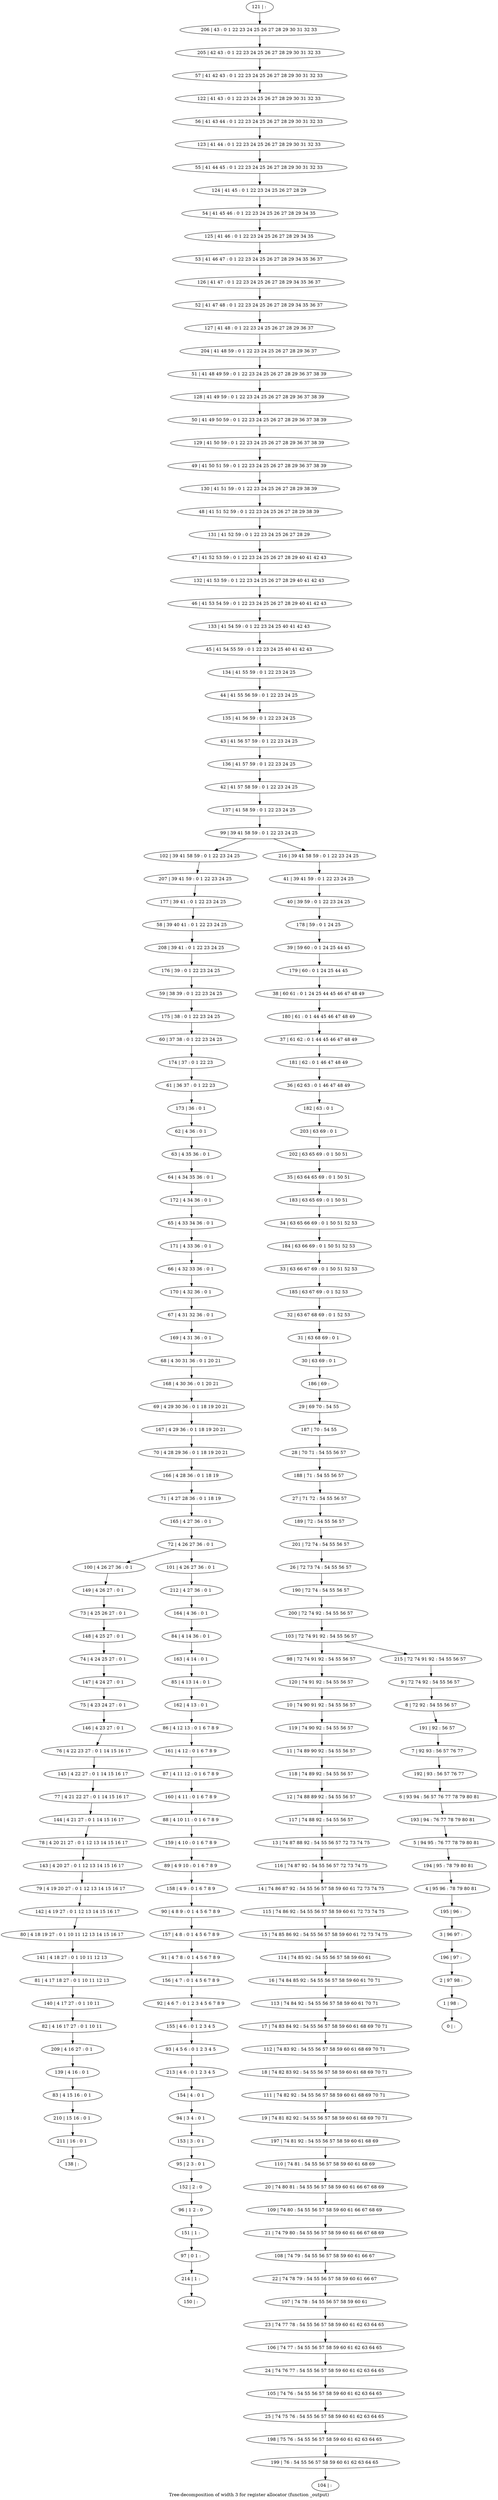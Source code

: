 digraph G {
graph [label="Tree-decomposition of width 3 for register allocator (function _output)"]
0[label="0 | : "];
1[label="1 | 98 : "];
2[label="2 | 97 98 : "];
3[label="3 | 96 97 : "];
4[label="4 | 95 96 : 78 79 80 81 "];
5[label="5 | 94 95 : 76 77 78 79 80 81 "];
6[label="6 | 93 94 : 56 57 76 77 78 79 80 81 "];
7[label="7 | 92 93 : 56 57 76 77 "];
8[label="8 | 72 92 : 54 55 56 57 "];
9[label="9 | 72 74 92 : 54 55 56 57 "];
10[label="10 | 74 90 91 92 : 54 55 56 57 "];
11[label="11 | 74 89 90 92 : 54 55 56 57 "];
12[label="12 | 74 88 89 92 : 54 55 56 57 "];
13[label="13 | 74 87 88 92 : 54 55 56 57 72 73 74 75 "];
14[label="14 | 74 86 87 92 : 54 55 56 57 58 59 60 61 72 73 74 75 "];
15[label="15 | 74 85 86 92 : 54 55 56 57 58 59 60 61 72 73 74 75 "];
16[label="16 | 74 84 85 92 : 54 55 56 57 58 59 60 61 70 71 "];
17[label="17 | 74 83 84 92 : 54 55 56 57 58 59 60 61 68 69 70 71 "];
18[label="18 | 74 82 83 92 : 54 55 56 57 58 59 60 61 68 69 70 71 "];
19[label="19 | 74 81 82 92 : 54 55 56 57 58 59 60 61 68 69 70 71 "];
20[label="20 | 74 80 81 : 54 55 56 57 58 59 60 61 66 67 68 69 "];
21[label="21 | 74 79 80 : 54 55 56 57 58 59 60 61 66 67 68 69 "];
22[label="22 | 74 78 79 : 54 55 56 57 58 59 60 61 66 67 "];
23[label="23 | 74 77 78 : 54 55 56 57 58 59 60 61 62 63 64 65 "];
24[label="24 | 74 76 77 : 54 55 56 57 58 59 60 61 62 63 64 65 "];
25[label="25 | 74 75 76 : 54 55 56 57 58 59 60 61 62 63 64 65 "];
26[label="26 | 72 73 74 : 54 55 56 57 "];
27[label="27 | 71 72 : 54 55 56 57 "];
28[label="28 | 70 71 : 54 55 56 57 "];
29[label="29 | 69 70 : 54 55 "];
30[label="30 | 63 69 : 0 1 "];
31[label="31 | 63 68 69 : 0 1 "];
32[label="32 | 63 67 68 69 : 0 1 52 53 "];
33[label="33 | 63 66 67 69 : 0 1 50 51 52 53 "];
34[label="34 | 63 65 66 69 : 0 1 50 51 52 53 "];
35[label="35 | 63 64 65 69 : 0 1 50 51 "];
36[label="36 | 62 63 : 0 1 46 47 48 49 "];
37[label="37 | 61 62 : 0 1 44 45 46 47 48 49 "];
38[label="38 | 60 61 : 0 1 24 25 44 45 46 47 48 49 "];
39[label="39 | 59 60 : 0 1 24 25 44 45 "];
40[label="40 | 39 59 : 0 1 22 23 24 25 "];
41[label="41 | 39 41 59 : 0 1 22 23 24 25 "];
42[label="42 | 41 57 58 59 : 0 1 22 23 24 25 "];
43[label="43 | 41 56 57 59 : 0 1 22 23 24 25 "];
44[label="44 | 41 55 56 59 : 0 1 22 23 24 25 "];
45[label="45 | 41 54 55 59 : 0 1 22 23 24 25 40 41 42 43 "];
46[label="46 | 41 53 54 59 : 0 1 22 23 24 25 26 27 28 29 40 41 42 43 "];
47[label="47 | 41 52 53 59 : 0 1 22 23 24 25 26 27 28 29 40 41 42 43 "];
48[label="48 | 41 51 52 59 : 0 1 22 23 24 25 26 27 28 29 38 39 "];
49[label="49 | 41 50 51 59 : 0 1 22 23 24 25 26 27 28 29 36 37 38 39 "];
50[label="50 | 41 49 50 59 : 0 1 22 23 24 25 26 27 28 29 36 37 38 39 "];
51[label="51 | 41 48 49 59 : 0 1 22 23 24 25 26 27 28 29 36 37 38 39 "];
52[label="52 | 41 47 48 : 0 1 22 23 24 25 26 27 28 29 34 35 36 37 "];
53[label="53 | 41 46 47 : 0 1 22 23 24 25 26 27 28 29 34 35 36 37 "];
54[label="54 | 41 45 46 : 0 1 22 23 24 25 26 27 28 29 34 35 "];
55[label="55 | 41 44 45 : 0 1 22 23 24 25 26 27 28 29 30 31 32 33 "];
56[label="56 | 41 43 44 : 0 1 22 23 24 25 26 27 28 29 30 31 32 33 "];
57[label="57 | 41 42 43 : 0 1 22 23 24 25 26 27 28 29 30 31 32 33 "];
58[label="58 | 39 40 41 : 0 1 22 23 24 25 "];
59[label="59 | 38 39 : 0 1 22 23 24 25 "];
60[label="60 | 37 38 : 0 1 22 23 24 25 "];
61[label="61 | 36 37 : 0 1 22 23 "];
62[label="62 | 4 36 : 0 1 "];
63[label="63 | 4 35 36 : 0 1 "];
64[label="64 | 4 34 35 36 : 0 1 "];
65[label="65 | 4 33 34 36 : 0 1 "];
66[label="66 | 4 32 33 36 : 0 1 "];
67[label="67 | 4 31 32 36 : 0 1 "];
68[label="68 | 4 30 31 36 : 0 1 20 21 "];
69[label="69 | 4 29 30 36 : 0 1 18 19 20 21 "];
70[label="70 | 4 28 29 36 : 0 1 18 19 20 21 "];
71[label="71 | 4 27 28 36 : 0 1 18 19 "];
72[label="72 | 4 26 27 36 : 0 1 "];
73[label="73 | 4 25 26 27 : 0 1 "];
74[label="74 | 4 24 25 27 : 0 1 "];
75[label="75 | 4 23 24 27 : 0 1 "];
76[label="76 | 4 22 23 27 : 0 1 14 15 16 17 "];
77[label="77 | 4 21 22 27 : 0 1 14 15 16 17 "];
78[label="78 | 4 20 21 27 : 0 1 12 13 14 15 16 17 "];
79[label="79 | 4 19 20 27 : 0 1 12 13 14 15 16 17 "];
80[label="80 | 4 18 19 27 : 0 1 10 11 12 13 14 15 16 17 "];
81[label="81 | 4 17 18 27 : 0 1 10 11 12 13 "];
82[label="82 | 4 16 17 27 : 0 1 10 11 "];
83[label="83 | 4 15 16 : 0 1 "];
84[label="84 | 4 14 36 : 0 1 "];
85[label="85 | 4 13 14 : 0 1 "];
86[label="86 | 4 12 13 : 0 1 6 7 8 9 "];
87[label="87 | 4 11 12 : 0 1 6 7 8 9 "];
88[label="88 | 4 10 11 : 0 1 6 7 8 9 "];
89[label="89 | 4 9 10 : 0 1 6 7 8 9 "];
90[label="90 | 4 8 9 : 0 1 4 5 6 7 8 9 "];
91[label="91 | 4 7 8 : 0 1 4 5 6 7 8 9 "];
92[label="92 | 4 6 7 : 0 1 2 3 4 5 6 7 8 9 "];
93[label="93 | 4 5 6 : 0 1 2 3 4 5 "];
94[label="94 | 3 4 : 0 1 "];
95[label="95 | 2 3 : 0 1 "];
96[label="96 | 1 2 : 0 "];
97[label="97 | 0 1 : "];
98[label="98 | 72 74 91 92 : 54 55 56 57 "];
99[label="99 | 39 41 58 59 : 0 1 22 23 24 25 "];
100[label="100 | 4 26 27 36 : 0 1 "];
101[label="101 | 4 26 27 36 : 0 1 "];
102[label="102 | 39 41 58 59 : 0 1 22 23 24 25 "];
103[label="103 | 72 74 91 92 : 54 55 56 57 "];
104[label="104 | : "];
105[label="105 | 74 76 : 54 55 56 57 58 59 60 61 62 63 64 65 "];
106[label="106 | 74 77 : 54 55 56 57 58 59 60 61 62 63 64 65 "];
107[label="107 | 74 78 : 54 55 56 57 58 59 60 61 "];
108[label="108 | 74 79 : 54 55 56 57 58 59 60 61 66 67 "];
109[label="109 | 74 80 : 54 55 56 57 58 59 60 61 66 67 68 69 "];
110[label="110 | 74 81 : 54 55 56 57 58 59 60 61 68 69 "];
111[label="111 | 74 82 92 : 54 55 56 57 58 59 60 61 68 69 70 71 "];
112[label="112 | 74 83 92 : 54 55 56 57 58 59 60 61 68 69 70 71 "];
113[label="113 | 74 84 92 : 54 55 56 57 58 59 60 61 70 71 "];
114[label="114 | 74 85 92 : 54 55 56 57 58 59 60 61 "];
115[label="115 | 74 86 92 : 54 55 56 57 58 59 60 61 72 73 74 75 "];
116[label="116 | 74 87 92 : 54 55 56 57 72 73 74 75 "];
117[label="117 | 74 88 92 : 54 55 56 57 "];
118[label="118 | 74 89 92 : 54 55 56 57 "];
119[label="119 | 74 90 92 : 54 55 56 57 "];
120[label="120 | 74 91 92 : 54 55 56 57 "];
121[label="121 | : "];
122[label="122 | 41 43 : 0 1 22 23 24 25 26 27 28 29 30 31 32 33 "];
123[label="123 | 41 44 : 0 1 22 23 24 25 26 27 28 29 30 31 32 33 "];
124[label="124 | 41 45 : 0 1 22 23 24 25 26 27 28 29 "];
125[label="125 | 41 46 : 0 1 22 23 24 25 26 27 28 29 34 35 "];
126[label="126 | 41 47 : 0 1 22 23 24 25 26 27 28 29 34 35 36 37 "];
127[label="127 | 41 48 : 0 1 22 23 24 25 26 27 28 29 36 37 "];
128[label="128 | 41 49 59 : 0 1 22 23 24 25 26 27 28 29 36 37 38 39 "];
129[label="129 | 41 50 59 : 0 1 22 23 24 25 26 27 28 29 36 37 38 39 "];
130[label="130 | 41 51 59 : 0 1 22 23 24 25 26 27 28 29 38 39 "];
131[label="131 | 41 52 59 : 0 1 22 23 24 25 26 27 28 29 "];
132[label="132 | 41 53 59 : 0 1 22 23 24 25 26 27 28 29 40 41 42 43 "];
133[label="133 | 41 54 59 : 0 1 22 23 24 25 40 41 42 43 "];
134[label="134 | 41 55 59 : 0 1 22 23 24 25 "];
135[label="135 | 41 56 59 : 0 1 22 23 24 25 "];
136[label="136 | 41 57 59 : 0 1 22 23 24 25 "];
137[label="137 | 41 58 59 : 0 1 22 23 24 25 "];
138[label="138 | : "];
139[label="139 | 4 16 : 0 1 "];
140[label="140 | 4 17 27 : 0 1 10 11 "];
141[label="141 | 4 18 27 : 0 1 10 11 12 13 "];
142[label="142 | 4 19 27 : 0 1 12 13 14 15 16 17 "];
143[label="143 | 4 20 27 : 0 1 12 13 14 15 16 17 "];
144[label="144 | 4 21 27 : 0 1 14 15 16 17 "];
145[label="145 | 4 22 27 : 0 1 14 15 16 17 "];
146[label="146 | 4 23 27 : 0 1 "];
147[label="147 | 4 24 27 : 0 1 "];
148[label="148 | 4 25 27 : 0 1 "];
149[label="149 | 4 26 27 : 0 1 "];
150[label="150 | : "];
151[label="151 | 1 : "];
152[label="152 | 2 : 0 "];
153[label="153 | 3 : 0 1 "];
154[label="154 | 4 : 0 1 "];
155[label="155 | 4 6 : 0 1 2 3 4 5 "];
156[label="156 | 4 7 : 0 1 4 5 6 7 8 9 "];
157[label="157 | 4 8 : 0 1 4 5 6 7 8 9 "];
158[label="158 | 4 9 : 0 1 6 7 8 9 "];
159[label="159 | 4 10 : 0 1 6 7 8 9 "];
160[label="160 | 4 11 : 0 1 6 7 8 9 "];
161[label="161 | 4 12 : 0 1 6 7 8 9 "];
162[label="162 | 4 13 : 0 1 "];
163[label="163 | 4 14 : 0 1 "];
164[label="164 | 4 36 : 0 1 "];
165[label="165 | 4 27 36 : 0 1 "];
166[label="166 | 4 28 36 : 0 1 18 19 "];
167[label="167 | 4 29 36 : 0 1 18 19 20 21 "];
168[label="168 | 4 30 36 : 0 1 20 21 "];
169[label="169 | 4 31 36 : 0 1 "];
170[label="170 | 4 32 36 : 0 1 "];
171[label="171 | 4 33 36 : 0 1 "];
172[label="172 | 4 34 36 : 0 1 "];
173[label="173 | 36 : 0 1 "];
174[label="174 | 37 : 0 1 22 23 "];
175[label="175 | 38 : 0 1 22 23 24 25 "];
176[label="176 | 39 : 0 1 22 23 24 25 "];
177[label="177 | 39 41 : 0 1 22 23 24 25 "];
178[label="178 | 59 : 0 1 24 25 "];
179[label="179 | 60 : 0 1 24 25 44 45 "];
180[label="180 | 61 : 0 1 44 45 46 47 48 49 "];
181[label="181 | 62 : 0 1 46 47 48 49 "];
182[label="182 | 63 : 0 1 "];
183[label="183 | 63 65 69 : 0 1 50 51 "];
184[label="184 | 63 66 69 : 0 1 50 51 52 53 "];
185[label="185 | 63 67 69 : 0 1 52 53 "];
186[label="186 | 69 : "];
187[label="187 | 70 : 54 55 "];
188[label="188 | 71 : 54 55 56 57 "];
189[label="189 | 72 : 54 55 56 57 "];
190[label="190 | 72 74 : 54 55 56 57 "];
191[label="191 | 92 : 56 57 "];
192[label="192 | 93 : 56 57 76 77 "];
193[label="193 | 94 : 76 77 78 79 80 81 "];
194[label="194 | 95 : 78 79 80 81 "];
195[label="195 | 96 : "];
196[label="196 | 97 : "];
197[label="197 | 74 81 92 : 54 55 56 57 58 59 60 61 68 69 "];
198[label="198 | 75 76 : 54 55 56 57 58 59 60 61 62 63 64 65 "];
199[label="199 | 76 : 54 55 56 57 58 59 60 61 62 63 64 65 "];
200[label="200 | 72 74 92 : 54 55 56 57 "];
201[label="201 | 72 74 : 54 55 56 57 "];
202[label="202 | 63 65 69 : 0 1 50 51 "];
203[label="203 | 63 69 : 0 1 "];
204[label="204 | 41 48 59 : 0 1 22 23 24 25 26 27 28 29 36 37 "];
205[label="205 | 42 43 : 0 1 22 23 24 25 26 27 28 29 30 31 32 33 "];
206[label="206 | 43 : 0 1 22 23 24 25 26 27 28 29 30 31 32 33 "];
207[label="207 | 39 41 59 : 0 1 22 23 24 25 "];
208[label="208 | 39 41 : 0 1 22 23 24 25 "];
209[label="209 | 4 16 27 : 0 1 "];
210[label="210 | 15 16 : 0 1 "];
211[label="211 | 16 : 0 1 "];
212[label="212 | 4 27 36 : 0 1 "];
213[label="213 | 4 6 : 0 1 2 3 4 5 "];
214[label="214 | 1 : "];
215[label="215 | 72 74 91 92 : 54 55 56 57 "];
216[label="216 | 39 41 58 59 : 0 1 22 23 24 25 "];
62->63 ;
63->64 ;
72->100 ;
72->101 ;
105->25 ;
24->105 ;
106->24 ;
23->106 ;
107->23 ;
22->107 ;
108->22 ;
21->108 ;
109->21 ;
20->109 ;
110->20 ;
111->19 ;
18->111 ;
112->18 ;
17->112 ;
113->17 ;
16->113 ;
114->16 ;
15->114 ;
115->15 ;
14->115 ;
116->14 ;
13->116 ;
117->13 ;
12->117 ;
118->12 ;
11->118 ;
119->11 ;
10->119 ;
120->10 ;
98->120 ;
139->83 ;
140->82 ;
81->140 ;
141->81 ;
80->141 ;
142->80 ;
79->142 ;
143->79 ;
78->143 ;
144->78 ;
77->144 ;
145->77 ;
76->145 ;
146->76 ;
75->146 ;
147->75 ;
74->147 ;
148->74 ;
73->148 ;
149->73 ;
100->149 ;
151->97 ;
96->151 ;
152->96 ;
95->152 ;
153->95 ;
94->153 ;
154->94 ;
155->93 ;
92->155 ;
156->92 ;
91->156 ;
157->91 ;
90->157 ;
158->90 ;
89->158 ;
159->89 ;
88->159 ;
160->88 ;
87->160 ;
161->87 ;
86->161 ;
162->86 ;
85->162 ;
163->85 ;
84->163 ;
164->84 ;
165->72 ;
71->165 ;
166->71 ;
70->166 ;
167->70 ;
69->167 ;
168->69 ;
68->168 ;
169->68 ;
67->169 ;
170->67 ;
66->170 ;
171->66 ;
65->171 ;
172->65 ;
64->172 ;
173->62 ;
61->173 ;
174->61 ;
60->174 ;
175->60 ;
59->175 ;
176->59 ;
177->58 ;
197->110 ;
19->197 ;
25->198 ;
199->104 ;
198->199 ;
207->177 ;
102->207 ;
208->176 ;
58->208 ;
209->139 ;
82->209 ;
83->210 ;
211->138 ;
210->211 ;
212->164 ;
101->212 ;
213->154 ;
93->213 ;
214->150 ;
97->214 ;
121->206 ;
206->205 ;
205->57 ;
57->122 ;
122->56 ;
56->123 ;
123->55 ;
55->124 ;
124->54 ;
54->125 ;
125->53 ;
53->126 ;
126->52 ;
52->127 ;
127->204 ;
204->51 ;
51->128 ;
128->50 ;
50->129 ;
129->49 ;
49->130 ;
130->48 ;
48->131 ;
131->47 ;
47->132 ;
132->46 ;
46->133 ;
133->45 ;
45->134 ;
134->44 ;
44->135 ;
135->43 ;
43->136 ;
136->42 ;
42->137 ;
137->99 ;
41->40 ;
40->178 ;
178->39 ;
39->179 ;
179->38 ;
38->180 ;
180->37 ;
37->181 ;
181->36 ;
36->182 ;
182->203 ;
203->202 ;
202->35 ;
35->183 ;
183->34 ;
34->184 ;
184->33 ;
33->185 ;
185->32 ;
32->31 ;
31->30 ;
30->186 ;
186->29 ;
29->187 ;
187->28 ;
28->188 ;
188->27 ;
27->189 ;
189->201 ;
201->26 ;
26->190 ;
190->200 ;
200->103 ;
9->8 ;
8->191 ;
191->7 ;
7->192 ;
192->6 ;
6->193 ;
193->5 ;
5->194 ;
194->4 ;
4->195 ;
195->3 ;
3->196 ;
196->2 ;
2->1 ;
1->0 ;
215->9 ;
216->41 ;
103->98 ;
103->215 ;
99->102 ;
99->216 ;
}
